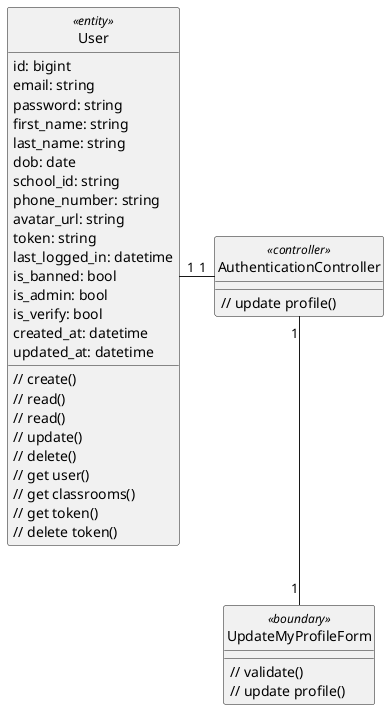@startuml login

class User <<entity>> {
    id: bigint
    email: string
    password: string
    first_name: string
    last_name: string
    dob: date
    school_id: string
    phone_number: string
    avatar_url: string
    token: string
    last_logged_in: datetime
    is_banned: bool
    is_admin: bool
    is_verify: bool
    created_at: datetime
    updated_at: datetime

    // create()
    // read()
    // read()
    // update()
    // delete()
    // get user()
    // get classrooms()
    // get token()
    // delete token()
}

class UpdateMyProfileForm <<boundary>> {
    // validate()
    // update profile()
}

class AuthenticationController <<controller>> {
    // update profile()
}

hide User <<entity>> circle
hide UpdateMyProfileForm <<boundary>> circle
hide AuthenticationController <<controller>> circle

AuthenticationController "1" -left- "1" User
AuthenticationController "1" -down- "1" UpdateMyProfileForm



@enduml
